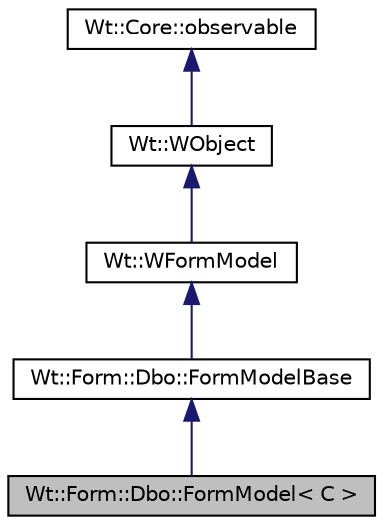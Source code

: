 digraph "Wt::Form::Dbo::FormModel&lt; C &gt;"
{
 // LATEX_PDF_SIZE
  edge [fontname="Helvetica",fontsize="10",labelfontname="Helvetica",labelfontsize="10"];
  node [fontname="Helvetica",fontsize="10",shape=record];
  Node1 [label="Wt::Form::Dbo::FormModel\< C \>",height=0.2,width=0.4,color="black", fillcolor="grey75", style="filled", fontcolor="black",tooltip="A model class to represent database objects."];
  Node2 -> Node1 [dir="back",color="midnightblue",fontsize="10",style="solid"];
  Node2 [label="Wt::Form::Dbo::FormModelBase",height=0.2,width=0.4,color="black", fillcolor="white", style="filled",URL="$classWt_1_1Form_1_1Dbo_1_1FormModelBase.html",tooltip="A model class keeping information about database columns that are to be used in the model/view logic."];
  Node3 -> Node2 [dir="back",color="midnightblue",fontsize="10",style="solid"];
  Node3 [label="Wt::WFormModel",height=0.2,width=0.4,color="black", fillcolor="white", style="filled",URL="$classWt_1_1WFormModel.html",tooltip="A basic model class for forms."];
  Node4 -> Node3 [dir="back",color="midnightblue",fontsize="10",style="solid"];
  Node4 [label="Wt::WObject",height=0.2,width=0.4,color="black", fillcolor="white", style="filled",URL="$classWt_1_1WObject.html",tooltip="A base class for objects that participate in the signal/slot system."];
  Node5 -> Node4 [dir="back",color="midnightblue",fontsize="10",style="solid"];
  Node5 [label="Wt::Core::observable",height=0.2,width=0.4,color="black", fillcolor="white", style="filled",URL="$classWt_1_1Core_1_1observable.html",tooltip="A base class for objects whose life-time can be tracked."];
}
